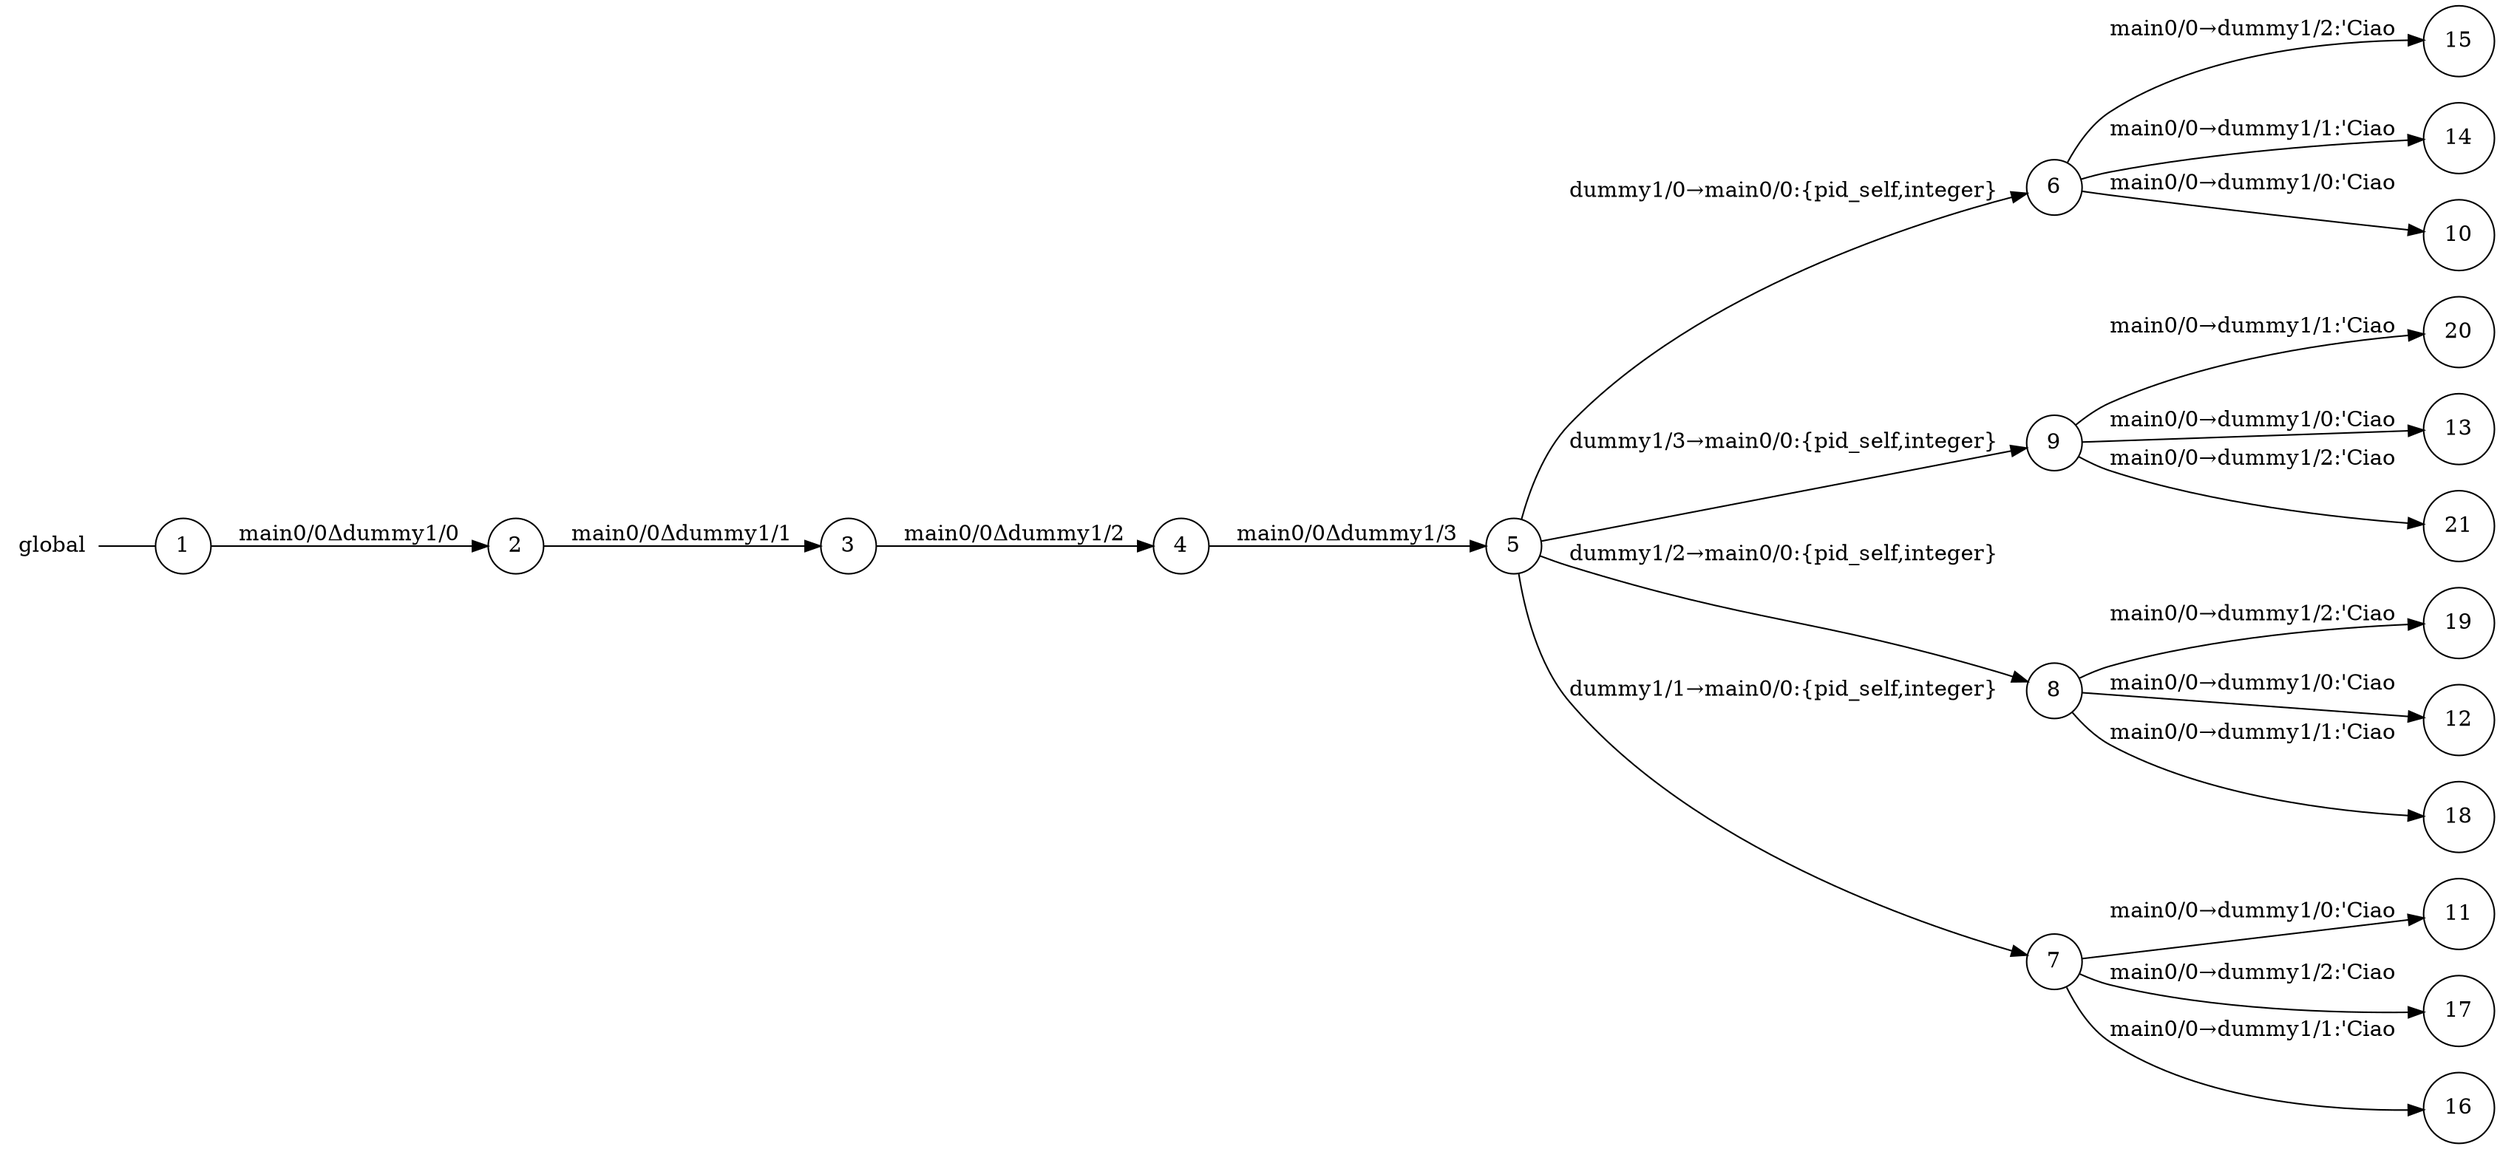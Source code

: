 digraph global {
	rankdir="LR";
	n_0 [label="global", shape="plaintext"];
	n_1 [id="20", shape=circle, label="20"];
	n_2 [id="5", shape=circle, label="5"];
	n_3 [id="15", shape=circle, label="15"];
	n_4 [id="19", shape=circle, label="19"];
	n_5 [id="12", shape=circle, label="12"];
	n_6 [id="11", shape=circle, label="11"];
	n_7 [id="17", shape=circle, label="17"];
	n_8 [id="18", shape=circle, label="18"];
	n_9 [id="14", shape=circle, label="14"];
	n_10 [id="6", shape=circle, label="6"];
	n_11 [id="13", shape=circle, label="13"];
	n_12 [id="10", shape=circle, label="10"];
	n_13 [id="1", shape=circle, label="1"];
	n_0 -> n_13 [arrowhead=none];
	n_14 [id="9", shape=circle, label="9"];
	n_15 [id="2", shape=circle, label="2"];
	n_16 [id="21", shape=circle, label="21"];
	n_17 [id="8", shape=circle, label="8"];
	n_18 [id="4", shape=circle, label="4"];
	n_19 [id="7", shape=circle, label="7"];
	n_20 [id="3", shape=circle, label="3"];
	n_21 [id="16", shape=circle, label="16"];

	n_17 -> n_8 [id="[$e|16]", label="main0/0→dummy1/1:'Ciao"];
	n_18 -> n_2 [id="[$e|3]", label="main0/0Δdummy1/3"];
	n_10 -> n_12 [id="[$e|8]", label="main0/0→dummy1/0:'Ciao"];
	n_20 -> n_18 [id="[$e|2]", label="main0/0Δdummy1/2"];
	n_19 -> n_21 [id="[$e|14]", label="main0/0→dummy1/1:'Ciao"];
	n_2 -> n_17 [id="[$e|6]", label="dummy1/2→main0/0:{pid_self,integer}"];
	n_10 -> n_9 [id="[$e|12]", label="main0/0→dummy1/1:'Ciao"];
	n_19 -> n_7 [id="[$e|15]", label="main0/0→dummy1/2:'Ciao"];
	n_2 -> n_19 [id="[$e|5]", label="dummy1/1→main0/0:{pid_self,integer}"];
	n_14 -> n_11 [id="[$e|11]", label="main0/0→dummy1/0:'Ciao"];
	n_19 -> n_6 [id="[$e|9]", label="main0/0→dummy1/0:'Ciao"];
	n_15 -> n_20 [id="[$e|1]", label="main0/0Δdummy1/1"];
	n_2 -> n_10 [id="[$e|4]", label="dummy1/0→main0/0:{pid_self,integer}"];
	n_14 -> n_1 [id="[$e|18]", label="main0/0→dummy1/1:'Ciao"];
	n_10 -> n_3 [id="[$e|13]", label="main0/0→dummy1/2:'Ciao"];
	n_17 -> n_4 [id="[$e|17]", label="main0/0→dummy1/2:'Ciao"];
	n_13 -> n_15 [id="[$e|0]", label="main0/0Δdummy1/0"];
	n_2 -> n_14 [id="[$e|7]", label="dummy1/3→main0/0:{pid_self,integer}"];
	n_14 -> n_16 [id="[$e|19]", label="main0/0→dummy1/2:'Ciao"];
	n_17 -> n_5 [id="[$e|10]", label="main0/0→dummy1/0:'Ciao"];
}
